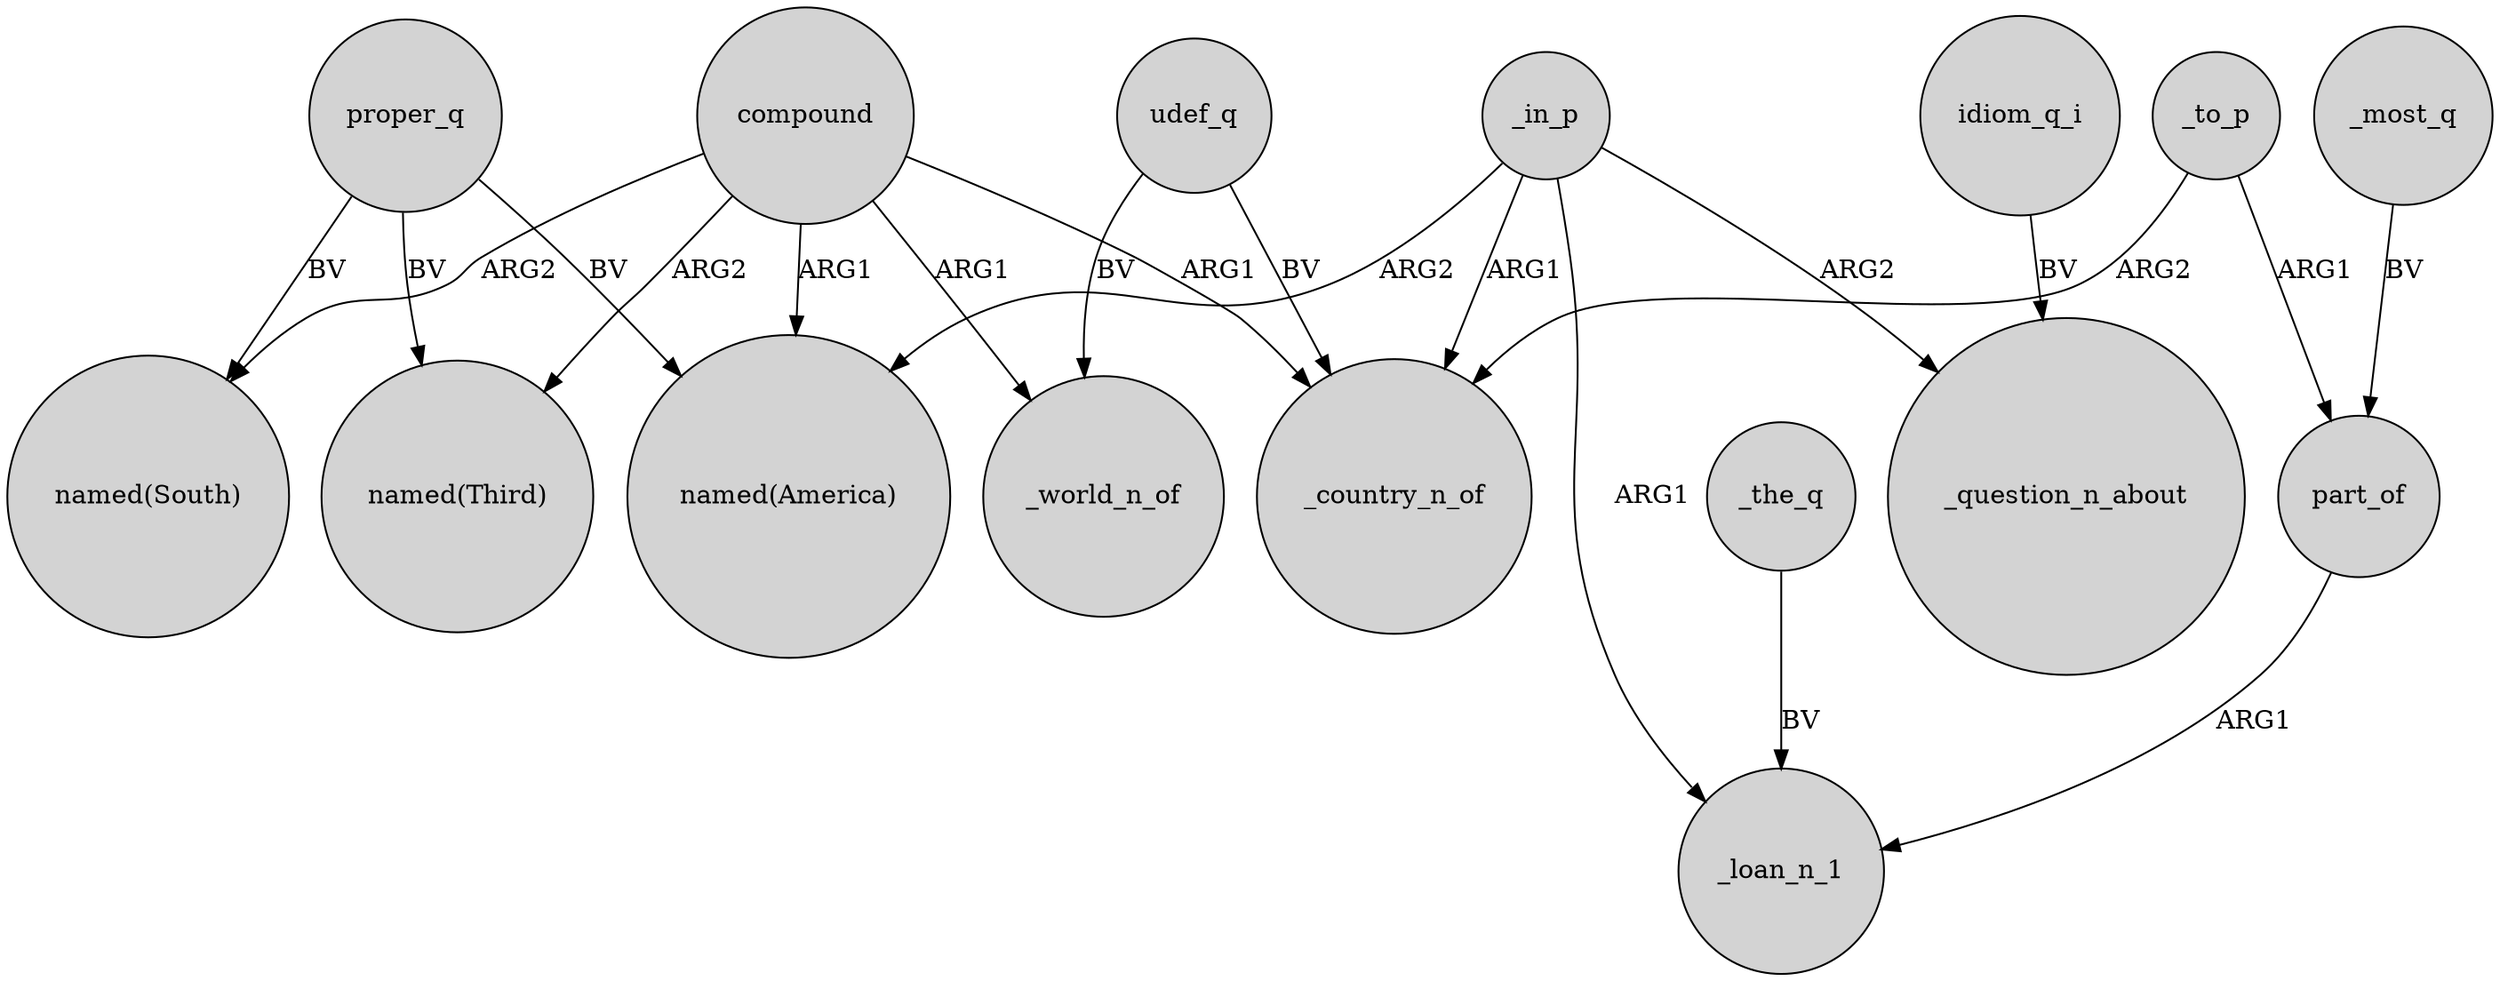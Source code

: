 digraph {
	node [shape=circle style=filled]
	compound -> "named(South)" [label=ARG2]
	_in_p -> _country_n_of [label=ARG1]
	compound -> _world_n_of [label=ARG1]
	compound -> "named(America)" [label=ARG1]
	udef_q -> _world_n_of [label=BV]
	_in_p -> "named(America)" [label=ARG2]
	udef_q -> _country_n_of [label=BV]
	_to_p -> part_of [label=ARG1]
	_the_q -> _loan_n_1 [label=BV]
	compound -> _country_n_of [label=ARG1]
	part_of -> _loan_n_1 [label=ARG1]
	_to_p -> _country_n_of [label=ARG2]
	_in_p -> _loan_n_1 [label=ARG1]
	_in_p -> _question_n_about [label=ARG2]
	_most_q -> part_of [label=BV]
	proper_q -> "named(Third)" [label=BV]
	proper_q -> "named(South)" [label=BV]
	idiom_q_i -> _question_n_about [label=BV]
	proper_q -> "named(America)" [label=BV]
	compound -> "named(Third)" [label=ARG2]
}
